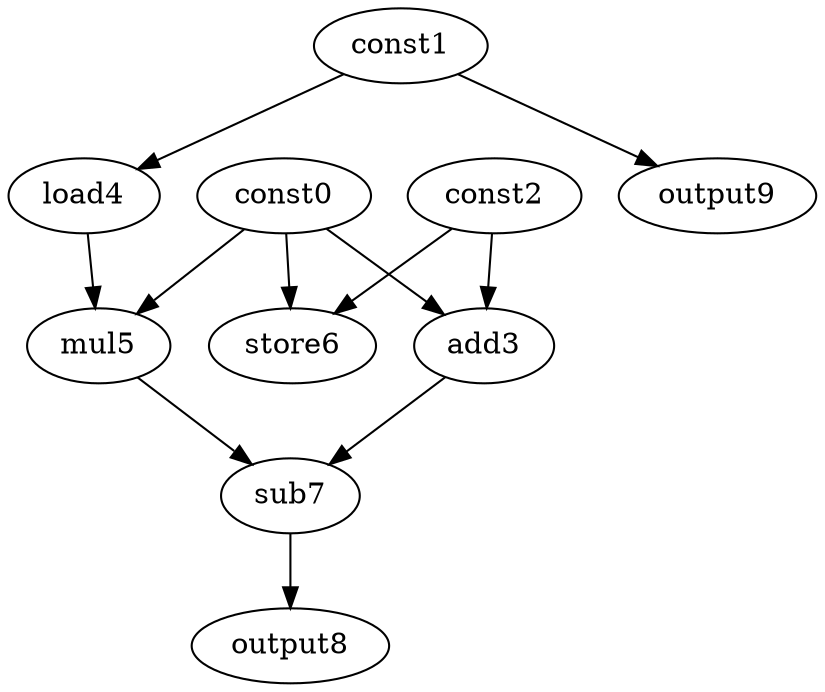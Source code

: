digraph G { 
const0[opcode=const]; 
const1[opcode=const]; 
const2[opcode=const]; 
add3[opcode=add]; 
load4[opcode=load]; 
mul5[opcode=mul]; 
store6[opcode=store]; 
sub7[opcode=sub]; 
output8[opcode=output]; 
output9[opcode=output]; 
const0->add3[operand=0];
const2->add3[operand=1];
const1->load4[operand=0];
const0->store6[operand=0];
const2->store6[operand=1];
const1->output9[operand=0];
const0->mul5[operand=0];
load4->mul5[operand=1];
add3->sub7[operand=0];
mul5->sub7[operand=1];
sub7->output8[operand=0];
}
